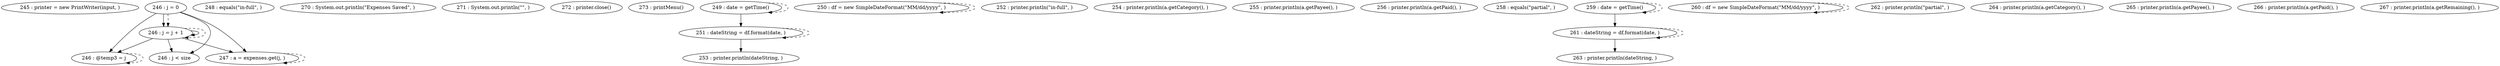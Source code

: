 digraph G {
"245 : printer = new PrintWriter(input, )"
"246 : j = 0"
"246 : j = 0" -> "246 : @temp3 = j"
"246 : j = 0" -> "246 : j = j + 1"
"246 : j = 0" -> "246 : j < size"
"246 : j = 0" -> "247 : a = expenses.get(j, )"
"246 : j = 0" -> "246 : j = j + 1" [style=dashed]
"246 : j < size"
"247 : a = expenses.get(j, )"
"247 : a = expenses.get(j, )" -> "247 : a = expenses.get(j, )" [style=dashed]
"248 : equals(\"in-full\", )"
"270 : System.out.println(\"Expenses Saved\", )"
"271 : System.out.println(\"\", )"
"272 : printer.close()"
"273 : printMenu()"
"249 : date = getTime()"
"249 : date = getTime()" -> "251 : dateString = df.format(date, )"
"249 : date = getTime()" -> "249 : date = getTime()" [style=dashed]
"250 : df = new SimpleDateFormat(\"MM/dd/yyyy\", )"
"250 : df = new SimpleDateFormat(\"MM/dd/yyyy\", )" -> "250 : df = new SimpleDateFormat(\"MM/dd/yyyy\", )" [style=dashed]
"251 : dateString = df.format(date, )"
"251 : dateString = df.format(date, )" -> "253 : printer.println(dateString, )"
"251 : dateString = df.format(date, )" -> "251 : dateString = df.format(date, )" [style=dashed]
"252 : printer.println(\"in-full\", )"
"253 : printer.println(dateString, )"
"254 : printer.println(a.getCategory(), )"
"255 : printer.println(a.getPayee(), )"
"256 : printer.println(a.getPaid(), )"
"258 : equals(\"partial\", )"
"259 : date = getTime()"
"259 : date = getTime()" -> "261 : dateString = df.format(date, )"
"259 : date = getTime()" -> "259 : date = getTime()" [style=dashed]
"260 : df = new SimpleDateFormat(\"MM/dd/yyyy\", )"
"260 : df = new SimpleDateFormat(\"MM/dd/yyyy\", )" -> "260 : df = new SimpleDateFormat(\"MM/dd/yyyy\", )" [style=dashed]
"261 : dateString = df.format(date, )"
"261 : dateString = df.format(date, )" -> "263 : printer.println(dateString, )"
"261 : dateString = df.format(date, )" -> "261 : dateString = df.format(date, )" [style=dashed]
"262 : printer.println(\"partial\", )"
"263 : printer.println(dateString, )"
"264 : printer.println(a.getCategory(), )"
"265 : printer.println(a.getPayee(), )"
"266 : printer.println(a.getPaid(), )"
"267 : printer.println(a.getRemaining(), )"
"246 : @temp3 = j"
"246 : @temp3 = j" -> "246 : @temp3 = j" [style=dashed]
"246 : j = j + 1"
"246 : j = j + 1" -> "246 : @temp3 = j"
"246 : j = j + 1" -> "246 : j = j + 1"
"246 : j = j + 1" -> "246 : j < size"
"246 : j = j + 1" -> "247 : a = expenses.get(j, )"
"246 : j = j + 1" -> "246 : j = j + 1" [style=dashed]
}